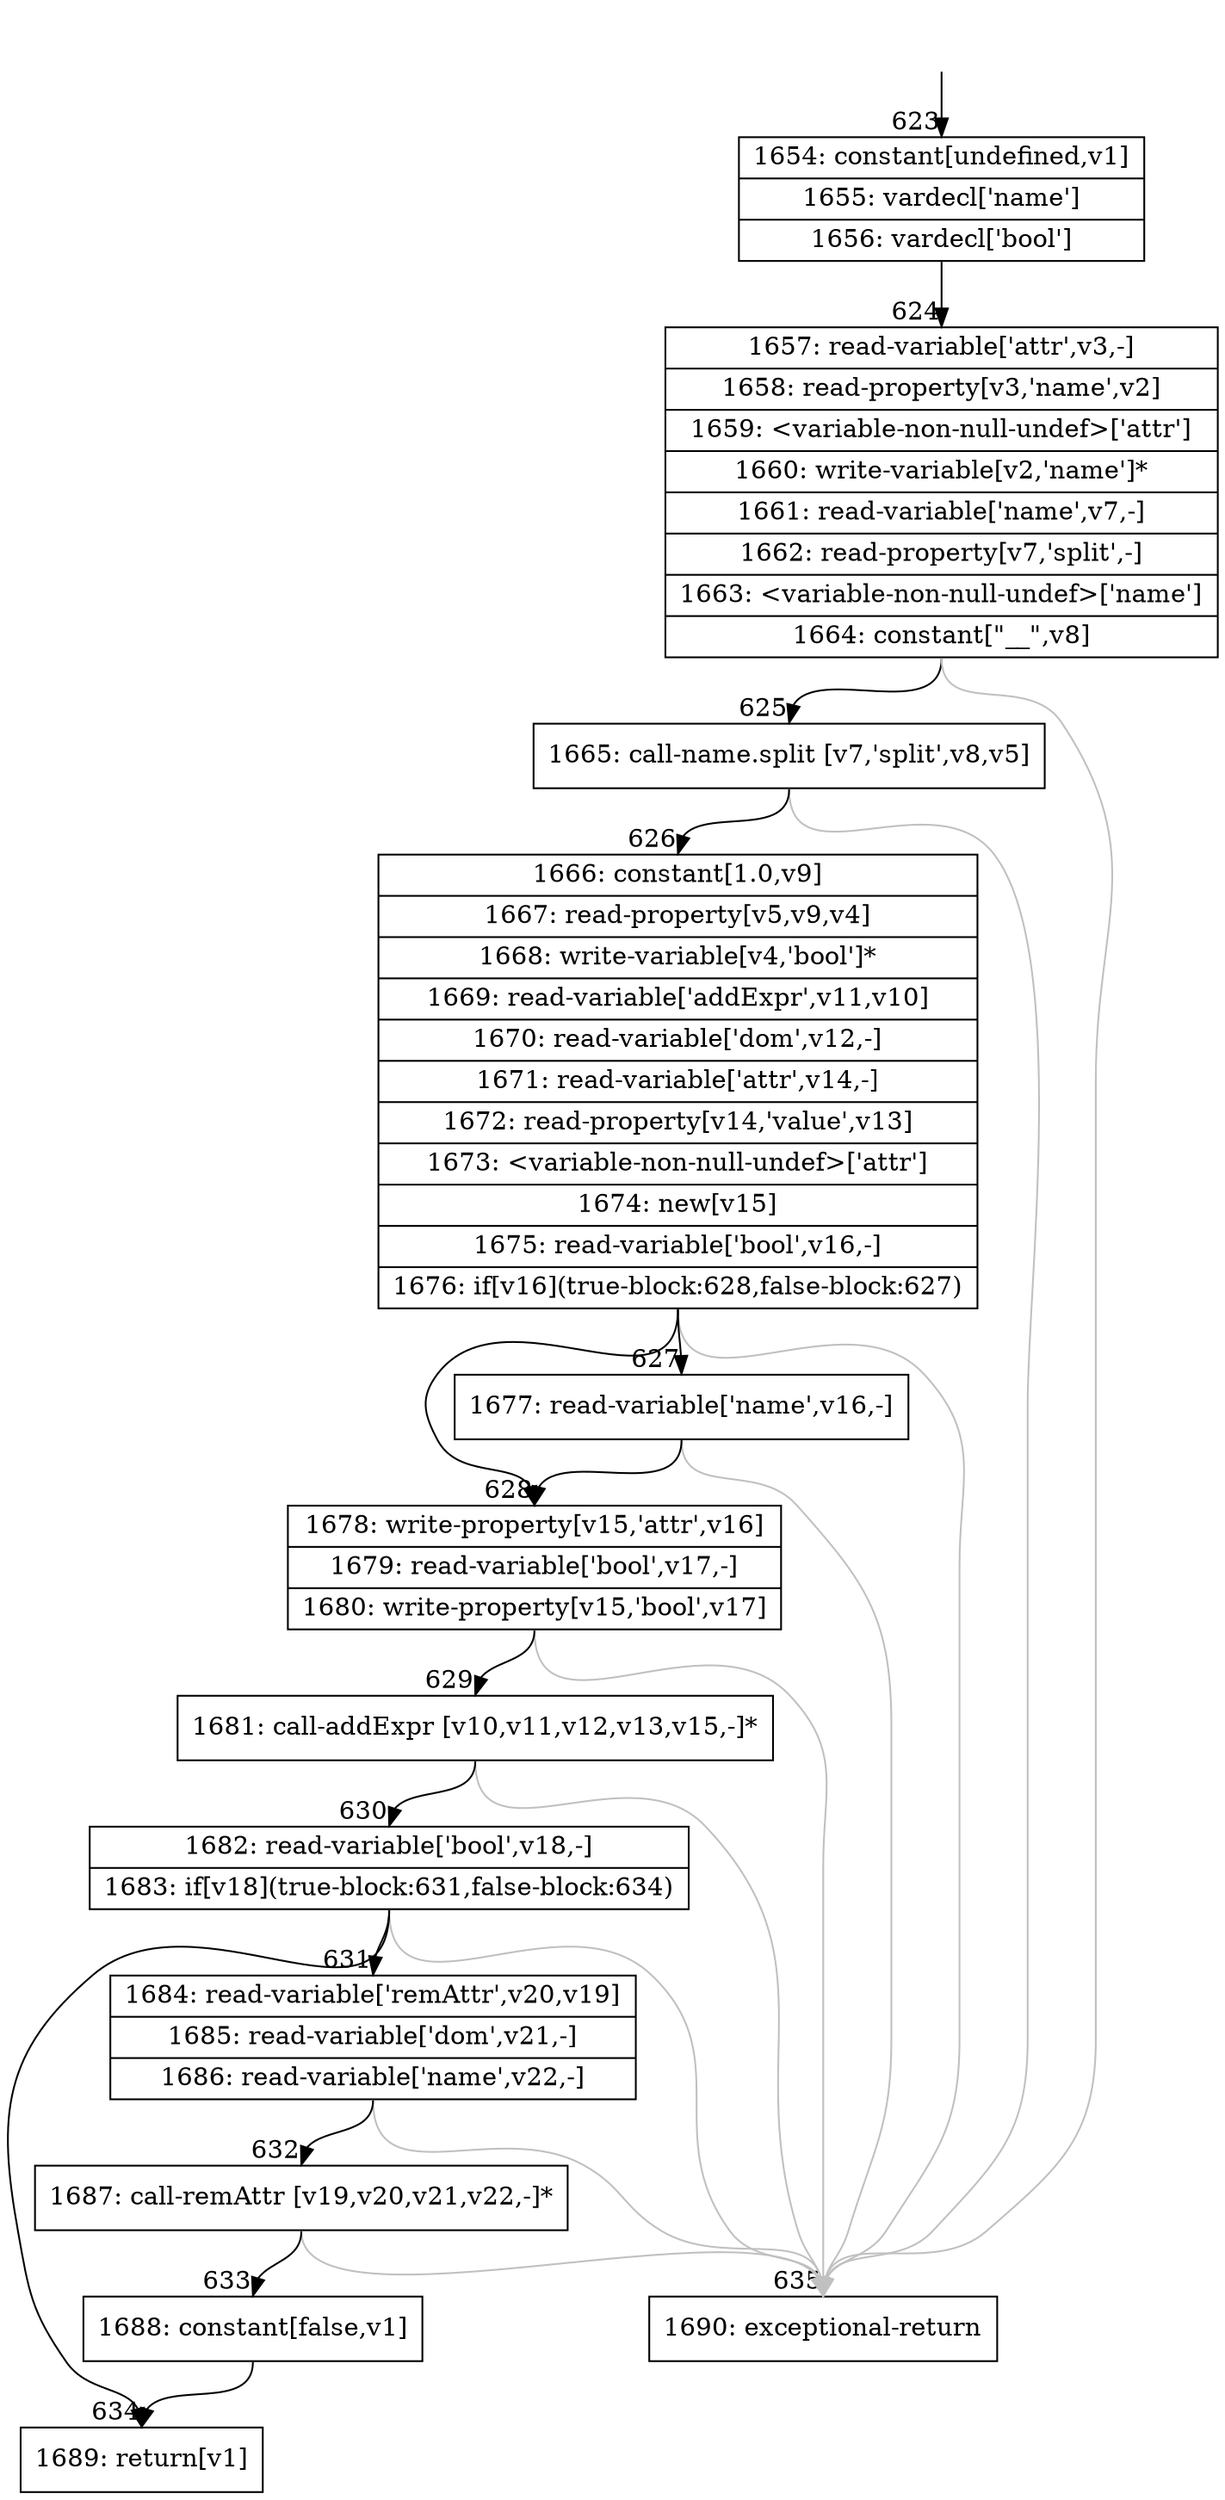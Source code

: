 digraph {
rankdir="TD"
BB_entry54[shape=none,label=""];
BB_entry54 -> BB623 [tailport=s, headport=n, headlabel="    623"]
BB623 [shape=record label="{1654: constant[undefined,v1]|1655: vardecl['name']|1656: vardecl['bool']}" ] 
BB623 -> BB624 [tailport=s, headport=n, headlabel="      624"]
BB624 [shape=record label="{1657: read-variable['attr',v3,-]|1658: read-property[v3,'name',v2]|1659: \<variable-non-null-undef\>['attr']|1660: write-variable[v2,'name']*|1661: read-variable['name',v7,-]|1662: read-property[v7,'split',-]|1663: \<variable-non-null-undef\>['name']|1664: constant[\"__\",v8]}" ] 
BB624 -> BB625 [tailport=s, headport=n, headlabel="      625"]
BB624 -> BB635 [tailport=s, headport=n, color=gray, headlabel="      635"]
BB625 [shape=record label="{1665: call-name.split [v7,'split',v8,v5]}" ] 
BB625 -> BB626 [tailport=s, headport=n, headlabel="      626"]
BB625 -> BB635 [tailport=s, headport=n, color=gray]
BB626 [shape=record label="{1666: constant[1.0,v9]|1667: read-property[v5,v9,v4]|1668: write-variable[v4,'bool']*|1669: read-variable['addExpr',v11,v10]|1670: read-variable['dom',v12,-]|1671: read-variable['attr',v14,-]|1672: read-property[v14,'value',v13]|1673: \<variable-non-null-undef\>['attr']|1674: new[v15]|1675: read-variable['bool',v16,-]|1676: if[v16](true-block:628,false-block:627)}" ] 
BB626 -> BB628 [tailport=s, headport=n, headlabel="      628"]
BB626 -> BB627 [tailport=s, headport=n, headlabel="      627"]
BB626 -> BB635 [tailport=s, headport=n, color=gray]
BB627 [shape=record label="{1677: read-variable['name',v16,-]}" ] 
BB627 -> BB628 [tailport=s, headport=n]
BB627 -> BB635 [tailport=s, headport=n, color=gray]
BB628 [shape=record label="{1678: write-property[v15,'attr',v16]|1679: read-variable['bool',v17,-]|1680: write-property[v15,'bool',v17]}" ] 
BB628 -> BB629 [tailport=s, headport=n, headlabel="      629"]
BB628 -> BB635 [tailport=s, headport=n, color=gray]
BB629 [shape=record label="{1681: call-addExpr [v10,v11,v12,v13,v15,-]*}" ] 
BB629 -> BB630 [tailport=s, headport=n, headlabel="      630"]
BB629 -> BB635 [tailport=s, headport=n, color=gray]
BB630 [shape=record label="{1682: read-variable['bool',v18,-]|1683: if[v18](true-block:631,false-block:634)}" ] 
BB630 -> BB631 [tailport=s, headport=n, headlabel="      631"]
BB630 -> BB634 [tailport=s, headport=n, headlabel="      634"]
BB630 -> BB635 [tailport=s, headport=n, color=gray]
BB631 [shape=record label="{1684: read-variable['remAttr',v20,v19]|1685: read-variable['dom',v21,-]|1686: read-variable['name',v22,-]}" ] 
BB631 -> BB632 [tailport=s, headport=n, headlabel="      632"]
BB631 -> BB635 [tailport=s, headport=n, color=gray]
BB632 [shape=record label="{1687: call-remAttr [v19,v20,v21,v22,-]*}" ] 
BB632 -> BB633 [tailport=s, headport=n, headlabel="      633"]
BB632 -> BB635 [tailport=s, headport=n, color=gray]
BB633 [shape=record label="{1688: constant[false,v1]}" ] 
BB633 -> BB634 [tailport=s, headport=n]
BB634 [shape=record label="{1689: return[v1]}" ] 
BB635 [shape=record label="{1690: exceptional-return}" ] 
//#$~ 602
}
